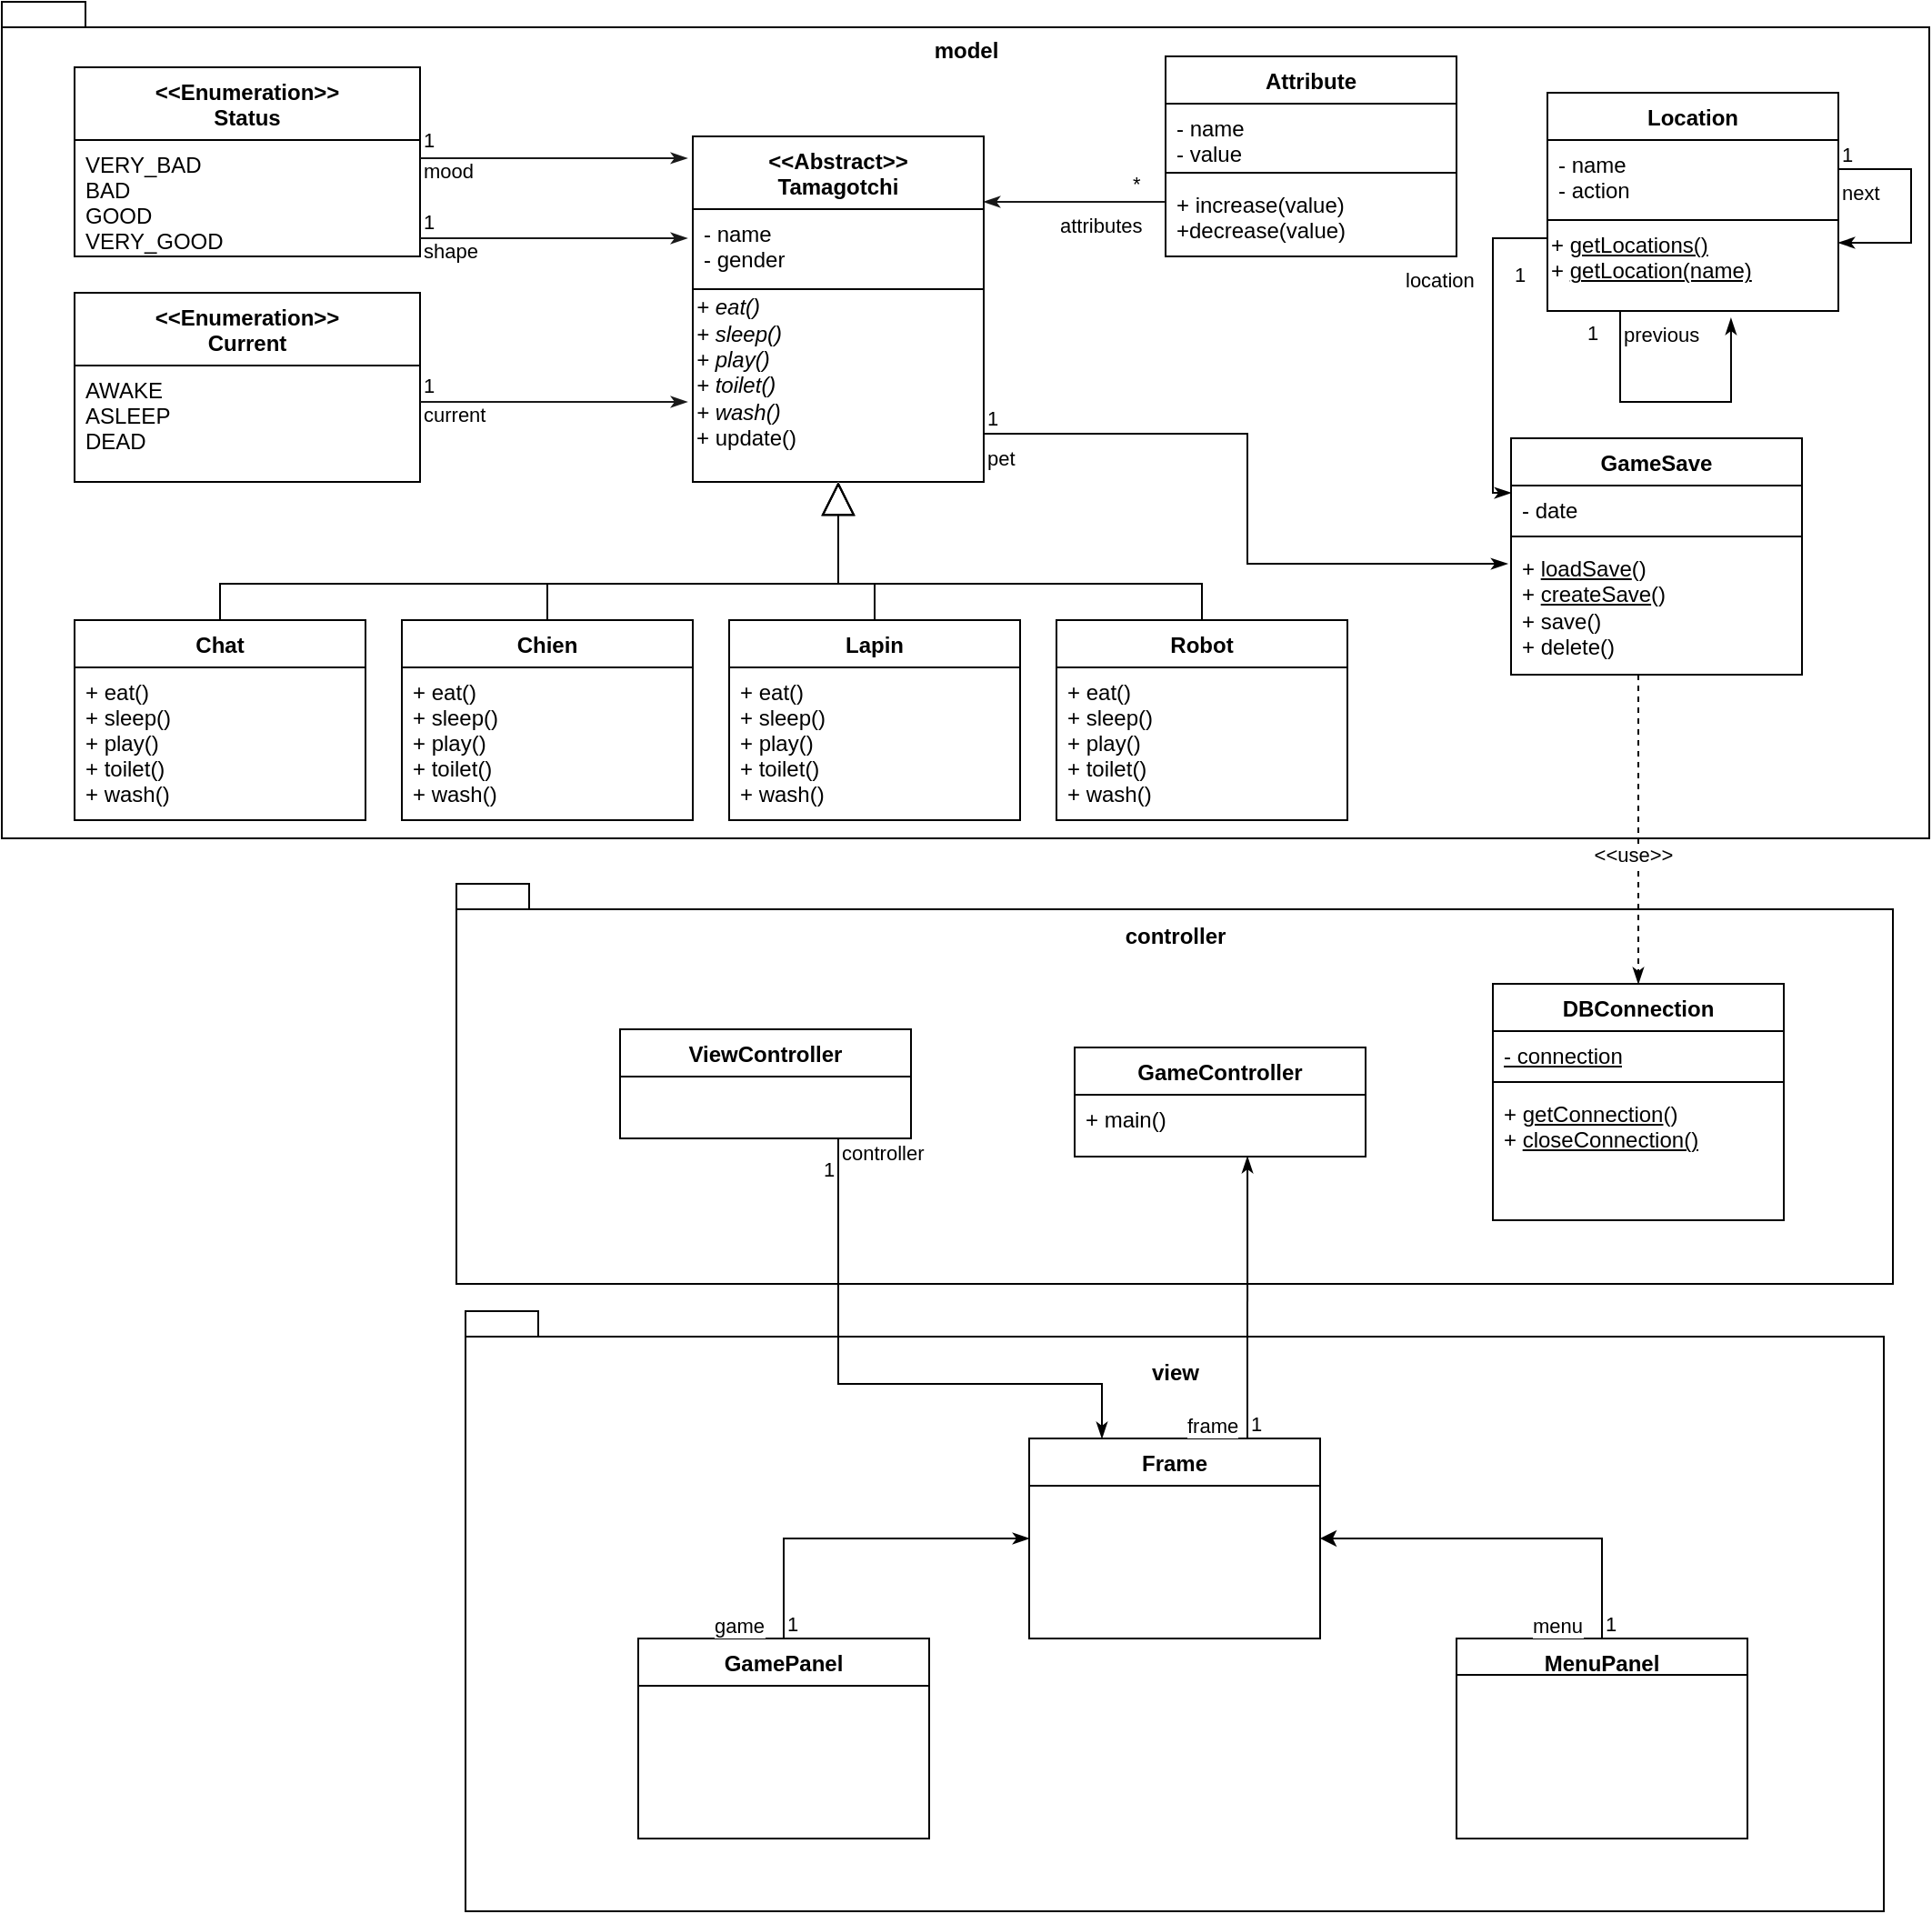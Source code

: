 <mxfile version="15.5.2" type="device"><diagram id="ErOknaJPfYuuFkKNOaPS" name="Page-1"><mxGraphModel dx="1422" dy="776" grid="1" gridSize="10" guides="1" tooltips="1" connect="1" arrows="1" fold="1" page="1" pageScale="1" pageWidth="1100" pageHeight="850" math="0" shadow="0"><root><mxCell id="0"/><mxCell id="1" parent="0"/><mxCell id="SVo6sf9Z92z3XzRukkMA-1" value="&lt;div&gt;view&lt;/div&gt;&lt;div&gt;&lt;br&gt;&lt;/div&gt;&lt;div&gt;&lt;br&gt;&lt;/div&gt;&lt;div&gt;&lt;br&gt;&lt;/div&gt;&lt;div&gt;&lt;br&gt;&lt;/div&gt;&lt;div&gt;&lt;br&gt;&lt;/div&gt;&lt;div&gt;&lt;br&gt;&lt;/div&gt;&lt;div&gt;&lt;br&gt;&lt;/div&gt;&lt;div&gt;&lt;br&gt;&lt;/div&gt;&lt;div&gt;&lt;br&gt;&lt;/div&gt;&lt;div&gt;&lt;br&gt;&lt;/div&gt;&lt;div&gt;&lt;br&gt;&lt;/div&gt;&lt;div&gt;&lt;br&gt;&lt;/div&gt;&lt;div&gt;&lt;br&gt;&lt;/div&gt;&lt;div&gt;&lt;br&gt;&lt;/div&gt;&lt;div&gt;&lt;br&gt;&lt;/div&gt;&lt;div&gt;&lt;br&gt;&lt;/div&gt;&lt;div&gt;&lt;br&gt;&lt;/div&gt;&lt;div&gt;&lt;br&gt;&lt;/div&gt;&lt;div&gt;&lt;br&gt;&lt;/div&gt;" style="shape=folder;fontStyle=1;spacingTop=10;tabWidth=40;tabHeight=14;tabPosition=left;html=1;" parent="1" vertex="1"><mxGeometry x="275" y="740" width="780" height="330" as="geometry"/></mxCell><mxCell id="SVo6sf9Z92z3XzRukkMA-3" value="&lt;div&gt;model&lt;/div&gt;&lt;div&gt;&lt;br&gt;&lt;/div&gt;&lt;div&gt;&lt;br&gt;&lt;/div&gt;&lt;div&gt;&lt;br&gt;&lt;/div&gt;&lt;div&gt;&lt;br&gt;&lt;/div&gt;&lt;div&gt;&lt;br&gt;&lt;/div&gt;&lt;div&gt;&lt;br&gt;&lt;/div&gt;&lt;div&gt;&lt;br&gt;&lt;/div&gt;&lt;div&gt;&lt;br&gt;&lt;/div&gt;&lt;div&gt;&lt;br&gt;&lt;/div&gt;&lt;div&gt;&lt;br&gt;&lt;/div&gt;&lt;div&gt;&lt;br&gt;&lt;/div&gt;&lt;div&gt;&lt;br&gt;&lt;/div&gt;&lt;div&gt;&lt;br&gt;&lt;/div&gt;&lt;div&gt;&lt;br&gt;&lt;/div&gt;&lt;div&gt;&lt;br&gt;&lt;/div&gt;&lt;div&gt;&lt;br&gt;&lt;/div&gt;&lt;div&gt;&lt;br&gt;&lt;/div&gt;&lt;div&gt;&lt;br&gt;&lt;/div&gt;&lt;div&gt;&lt;br&gt;&lt;/div&gt;&lt;div&gt;&lt;br&gt;&lt;/div&gt;&lt;div&gt;&lt;br&gt;&lt;/div&gt;&lt;div&gt;&lt;br&gt;&lt;/div&gt;&lt;div&gt;&lt;br&gt;&lt;/div&gt;&lt;div&gt;&lt;br&gt;&lt;/div&gt;&lt;div&gt;&lt;br&gt;&lt;/div&gt;&lt;div&gt;&lt;br&gt;&lt;/div&gt;&lt;div&gt;&lt;br&gt;&lt;/div&gt;&lt;div&gt;&lt;br&gt;&lt;/div&gt;&lt;div&gt;&lt;br&gt;&lt;/div&gt;" style="shape=folder;fontStyle=1;spacingTop=10;tabWidth=40;tabHeight=14;tabPosition=left;html=1;align=center;" parent="1" vertex="1"><mxGeometry x="20" y="20" width="1060" height="460" as="geometry"/></mxCell><mxCell id="SVo6sf9Z92z3XzRukkMA-4" value="&lt;div&gt;controller&lt;/div&gt;&lt;div&gt;&lt;br&gt;&lt;/div&gt;&lt;div&gt;&lt;br&gt;&lt;/div&gt;&lt;div&gt;&lt;br&gt;&lt;/div&gt;&lt;div&gt;&lt;br&gt;&lt;/div&gt;&lt;div&gt;&lt;br&gt;&lt;/div&gt;&lt;div&gt;&lt;br&gt;&lt;/div&gt;&lt;div&gt;&lt;br&gt;&lt;/div&gt;&lt;div&gt;&lt;br&gt;&lt;/div&gt;&lt;div&gt;&lt;br&gt;&lt;/div&gt;&lt;div&gt;&lt;br&gt;&lt;/div&gt;&lt;div&gt;&lt;br&gt;&lt;/div&gt;&lt;div&gt;&lt;br&gt;&lt;/div&gt;" style="shape=folder;fontStyle=1;spacingTop=10;tabWidth=40;tabHeight=14;tabPosition=left;html=1;" parent="1" vertex="1"><mxGeometry x="270" y="505" width="790" height="220" as="geometry"/></mxCell><mxCell id="SVo6sf9Z92z3XzRukkMA-7" value="&lt;&lt;Abstract&gt;&gt;&#xA;Tamagotchi" style="swimlane;fontStyle=1;align=center;verticalAlign=middle;childLayout=stackLayout;horizontal=1;startSize=40;horizontalStack=0;resizeParent=1;resizeParentMax=0;resizeLast=0;collapsible=1;marginBottom=0;spacingBottom=0;" parent="1" vertex="1"><mxGeometry x="400" y="94" width="160" height="190" as="geometry"><mxRectangle x="170" y="110" width="110" height="30" as="alternateBounds"/></mxGeometry></mxCell><mxCell id="SVo6sf9Z92z3XzRukkMA-8" value="- name&#xA;- gender&#xA;" style="text;strokeColor=none;fillColor=none;align=left;verticalAlign=top;spacingLeft=4;spacingRight=4;overflow=hidden;rotatable=0;points=[[0,0.5],[1,0.5]];portConstraint=eastwest;" parent="SVo6sf9Z92z3XzRukkMA-7" vertex="1"><mxGeometry y="40" width="160" height="44" as="geometry"/></mxCell><mxCell id="QFJlSi6w5P_7Qsy6Q0du-41" value="&lt;i&gt;+ eat()&lt;br&gt;+ sleep()&lt;br&gt;+ play()&lt;br&gt;+ toilet()&lt;br&gt;+ wash()&lt;/i&gt;&lt;br&gt;+ update()&lt;div&gt;&lt;br&gt;&lt;/div&gt;" style="rounded=0;whiteSpace=wrap;html=1;verticalAlign=middle;align=left;" parent="SVo6sf9Z92z3XzRukkMA-7" vertex="1"><mxGeometry y="84" width="160" height="106" as="geometry"/></mxCell><mxCell id="SVo6sf9Z92z3XzRukkMA-15" value="Attribute" style="swimlane;fontStyle=1;align=center;verticalAlign=top;childLayout=stackLayout;horizontal=1;startSize=26;horizontalStack=0;resizeParent=1;resizeParentMax=0;resizeLast=0;collapsible=1;marginBottom=0;" parent="1" vertex="1"><mxGeometry x="660" y="50" width="160" height="110" as="geometry"/></mxCell><mxCell id="SVo6sf9Z92z3XzRukkMA-16" value="- name&#xA;- value&#xA;" style="text;strokeColor=none;fillColor=none;align=left;verticalAlign=top;spacingLeft=4;spacingRight=4;overflow=hidden;rotatable=0;points=[[0,0.5],[1,0.5]];portConstraint=eastwest;" parent="SVo6sf9Z92z3XzRukkMA-15" vertex="1"><mxGeometry y="26" width="160" height="34" as="geometry"/></mxCell><mxCell id="SVo6sf9Z92z3XzRukkMA-17" value="" style="line;strokeWidth=1;fillColor=none;align=left;verticalAlign=middle;spacingTop=-1;spacingLeft=3;spacingRight=3;rotatable=0;labelPosition=right;points=[];portConstraint=eastwest;" parent="SVo6sf9Z92z3XzRukkMA-15" vertex="1"><mxGeometry y="60" width="160" height="8" as="geometry"/></mxCell><mxCell id="SVo6sf9Z92z3XzRukkMA-18" value="+ increase(value)&#xA;+decrease(value)&#xA; " style="text;strokeColor=none;fillColor=none;align=left;verticalAlign=top;spacingLeft=4;spacingRight=4;overflow=hidden;rotatable=0;points=[[0,0.5],[1,0.5]];portConstraint=eastwest;" parent="SVo6sf9Z92z3XzRukkMA-15" vertex="1"><mxGeometry y="68" width="160" height="42" as="geometry"/></mxCell><mxCell id="SVo6sf9Z92z3XzRukkMA-27" value="&lt;&lt;Enumeration&gt;&gt;&#xA;Status" style="swimlane;fontStyle=1;align=center;verticalAlign=middle;childLayout=stackLayout;horizontal=1;startSize=40;horizontalStack=0;resizeParent=1;resizeParentMax=0;resizeLast=0;collapsible=1;marginBottom=0;" parent="1" vertex="1"><mxGeometry x="60" y="56" width="190" height="104" as="geometry"/></mxCell><mxCell id="SVo6sf9Z92z3XzRukkMA-28" value="VERY_BAD&#xA;BAD&#xA;GOOD&#xA;VERY_GOOD&#xA;&#xA;&#xA;" style="text;strokeColor=none;fillColor=none;align=left;verticalAlign=top;spacingLeft=4;spacingRight=4;overflow=hidden;rotatable=0;points=[[0,0.5],[1,0.5]];portConstraint=eastwest;" parent="SVo6sf9Z92z3XzRukkMA-27" vertex="1"><mxGeometry y="40" width="190" height="64" as="geometry"/></mxCell><mxCell id="SVo6sf9Z92z3XzRukkMA-31" value="&lt;&lt;Enumeration&gt;&gt;&#xA;Current" style="swimlane;fontStyle=1;align=center;verticalAlign=middle;childLayout=stackLayout;horizontal=1;startSize=40;horizontalStack=0;resizeParent=1;resizeParentMax=0;resizeLast=0;collapsible=1;marginBottom=0;" parent="1" vertex="1"><mxGeometry x="60" y="180" width="190" height="104" as="geometry"/></mxCell><mxCell id="SVo6sf9Z92z3XzRukkMA-32" value="AWAKE&#xA;ASLEEP&#xA;DEAD&#xA;" style="text;strokeColor=none;fillColor=none;align=left;verticalAlign=top;spacingLeft=4;spacingRight=4;overflow=hidden;rotatable=0;points=[[0,0.5],[1,0.5]];portConstraint=eastwest;" parent="SVo6sf9Z92z3XzRukkMA-31" vertex="1"><mxGeometry y="40" width="190" height="64" as="geometry"/></mxCell><mxCell id="SVo6sf9Z92z3XzRukkMA-33" value="Location" style="swimlane;fontStyle=1;align=center;verticalAlign=top;childLayout=stackLayout;horizontal=1;startSize=26;horizontalStack=0;resizeParent=1;resizeParentMax=0;resizeLast=0;collapsible=1;marginBottom=0;" parent="1" vertex="1"><mxGeometry x="870" y="70" width="160" height="120" as="geometry"/></mxCell><mxCell id="SVo6sf9Z92z3XzRukkMA-34" value="- name&#xA;- action" style="text;strokeColor=none;fillColor=none;align=left;verticalAlign=top;spacingLeft=4;spacingRight=4;overflow=hidden;rotatable=0;points=[[0,0.5],[1,0.5]];portConstraint=eastwest;" parent="SVo6sf9Z92z3XzRukkMA-33" vertex="1"><mxGeometry y="26" width="160" height="44" as="geometry"/></mxCell><mxCell id="vk65jor7dt0gFKF-Dskq-12" value="&lt;div&gt;+ &lt;u&gt;getLocations()&lt;/u&gt;&lt;/div&gt;&lt;div&gt;+ &lt;u&gt;getLocation(name)&lt;/u&gt;&lt;br&gt;&lt;/div&gt;" style="rounded=0;whiteSpace=wrap;html=1;verticalAlign=top;align=left;" parent="SVo6sf9Z92z3XzRukkMA-33" vertex="1"><mxGeometry y="70" width="160" height="50" as="geometry"/></mxCell><mxCell id="vk65jor7dt0gFKF-Dskq-14" value="previous" style="endArrow=classicThin;endFill=1;html=1;edgeStyle=orthogonalEdgeStyle;align=left;verticalAlign=top;exitX=0.25;exitY=1;exitDx=0;exitDy=0;entryX=0.631;entryY=1.08;entryDx=0;entryDy=0;entryPerimeter=0;rounded=0;" parent="SVo6sf9Z92z3XzRukkMA-33" source="vk65jor7dt0gFKF-Dskq-12" target="vk65jor7dt0gFKF-Dskq-12" edge="1"><mxGeometry x="-1" relative="1" as="geometry"><mxPoint x="-160" y="170" as="sourcePoint"/><mxPoint y="170" as="targetPoint"/><Array as="points"><mxPoint x="40" y="170"/><mxPoint x="101" y="170"/></Array></mxGeometry></mxCell><mxCell id="vk65jor7dt0gFKF-Dskq-15" value="1" style="edgeLabel;resizable=0;html=1;align=left;verticalAlign=bottom;" parent="vk65jor7dt0gFKF-Dskq-14" connectable="0" vertex="1"><mxGeometry x="-1" relative="1" as="geometry"><mxPoint x="-20" y="20" as="offset"/></mxGeometry></mxCell><mxCell id="vk65jor7dt0gFKF-Dskq-16" value="next" style="endArrow=classicThin;endFill=1;html=1;edgeStyle=orthogonalEdgeStyle;align=left;verticalAlign=top;exitX=1;exitY=0.364;exitDx=0;exitDy=0;exitPerimeter=0;entryX=1;entryY=0.25;entryDx=0;entryDy=0;rounded=0;" parent="SVo6sf9Z92z3XzRukkMA-33" source="SVo6sf9Z92z3XzRukkMA-34" target="vk65jor7dt0gFKF-Dskq-12" edge="1"><mxGeometry x="-1" relative="1" as="geometry"><mxPoint x="-250" y="130" as="sourcePoint"/><mxPoint x="-90" y="130" as="targetPoint"/><Array as="points"><mxPoint x="200" y="42"/><mxPoint x="200" y="83"/></Array></mxGeometry></mxCell><mxCell id="vk65jor7dt0gFKF-Dskq-17" value="1" style="edgeLabel;resizable=0;html=1;align=left;verticalAlign=bottom;" parent="vk65jor7dt0gFKF-Dskq-16" connectable="0" vertex="1"><mxGeometry x="-1" relative="1" as="geometry"/></mxCell><mxCell id="QFJlSi6w5P_7Qsy6Q0du-31" value="Chat" style="swimlane;fontStyle=1;align=center;verticalAlign=top;childLayout=stackLayout;horizontal=1;startSize=26;horizontalStack=0;resizeParent=1;resizeParentMax=0;resizeLast=0;collapsible=1;marginBottom=0;" parent="1" vertex="1"><mxGeometry x="60" y="360" width="160" height="110" as="geometry"/></mxCell><mxCell id="QFJlSi6w5P_7Qsy6Q0du-32" value="+ eat()&#xA;+ sleep()&#xA;+ play()&#xA;+ toilet()&#xA;+ wash()&#xA;" style="text;strokeColor=none;fillColor=none;align=left;verticalAlign=top;spacingLeft=4;spacingRight=4;overflow=hidden;rotatable=0;points=[[0,0.5],[1,0.5]];portConstraint=eastwest;" parent="QFJlSi6w5P_7Qsy6Q0du-31" vertex="1"><mxGeometry y="26" width="160" height="84" as="geometry"/></mxCell><mxCell id="QFJlSi6w5P_7Qsy6Q0du-37" value="Lapin" style="swimlane;fontStyle=1;align=center;verticalAlign=top;childLayout=stackLayout;horizontal=1;startSize=26;horizontalStack=0;resizeParent=1;resizeParentMax=0;resizeLast=0;collapsible=1;marginBottom=0;" parent="1" vertex="1"><mxGeometry x="420" y="360" width="160" height="110" as="geometry"/></mxCell><mxCell id="QFJlSi6w5P_7Qsy6Q0du-38" value="+ eat()&#xA;+ sleep()&#xA;+ play()&#xA;+ toilet()&#xA;+ wash()&#xA;" style="text;strokeColor=none;fillColor=none;align=left;verticalAlign=top;spacingLeft=4;spacingRight=4;overflow=hidden;rotatable=0;points=[[0,0.5],[1,0.5]];portConstraint=eastwest;" parent="QFJlSi6w5P_7Qsy6Q0du-37" vertex="1"><mxGeometry y="26" width="160" height="84" as="geometry"/></mxCell><mxCell id="QFJlSi6w5P_7Qsy6Q0du-39" value="Robot" style="swimlane;fontStyle=1;align=center;verticalAlign=top;childLayout=stackLayout;horizontal=1;startSize=26;horizontalStack=0;resizeParent=1;resizeParentMax=0;resizeLast=0;collapsible=1;marginBottom=0;" parent="1" vertex="1"><mxGeometry x="600" y="360" width="160" height="110" as="geometry"/></mxCell><mxCell id="QFJlSi6w5P_7Qsy6Q0du-40" value="+ eat()&#xA;+ sleep()&#xA;+ play()&#xA;+ toilet()&#xA;+ wash()&#xA;" style="text;strokeColor=none;fillColor=none;align=left;verticalAlign=top;spacingLeft=4;spacingRight=4;overflow=hidden;rotatable=0;points=[[0,0.5],[1,0.5]];portConstraint=eastwest;" parent="QFJlSi6w5P_7Qsy6Q0du-39" vertex="1"><mxGeometry y="26" width="160" height="84" as="geometry"/></mxCell><mxCell id="QFJlSi6w5P_7Qsy6Q0du-47" value="" style="edgeStyle=orthogonalEdgeStyle;rounded=0;orthogonalLoop=1;jettySize=auto;html=1;labelBackgroundColor=none;fontColor=none;endArrow=none;endFill=0;strokeColor=#FFFFFF;" parent="1" source="QFJlSi6w5P_7Qsy6Q0du-35" target="QFJlSi6w5P_7Qsy6Q0du-41" edge="1"><mxGeometry relative="1" as="geometry"/></mxCell><mxCell id="QFJlSi6w5P_7Qsy6Q0du-35" value="Chien" style="swimlane;fontStyle=1;align=center;verticalAlign=top;childLayout=stackLayout;horizontal=1;startSize=26;horizontalStack=0;resizeParent=1;resizeParentMax=0;resizeLast=0;collapsible=1;marginBottom=0;" parent="1" vertex="1"><mxGeometry x="240" y="360" width="160" height="110" as="geometry"/></mxCell><mxCell id="QFJlSi6w5P_7Qsy6Q0du-36" value="+ eat()&#xA;+ sleep()&#xA;+ play()&#xA;+ toilet()&#xA;+ wash()&#xA;" style="text;strokeColor=none;fillColor=none;align=left;verticalAlign=top;spacingLeft=4;spacingRight=4;overflow=hidden;rotatable=0;points=[[0,0.5],[1,0.5]];portConstraint=eastwest;" parent="QFJlSi6w5P_7Qsy6Q0du-35" vertex="1"><mxGeometry y="26" width="160" height="84" as="geometry"/></mxCell><mxCell id="QFJlSi6w5P_7Qsy6Q0du-42" value="Extends" style="endArrow=block;endSize=16;endFill=0;html=1;entryX=0.5;entryY=1;entryDx=0;entryDy=0;fontColor=none;noLabel=1;rounded=0;" parent="1" target="QFJlSi6w5P_7Qsy6Q0du-41" edge="1"><mxGeometry x="0.355" y="10" width="160" relative="1" as="geometry"><mxPoint x="140" y="360" as="sourcePoint"/><mxPoint x="550" y="330" as="targetPoint"/><Array as="points"><mxPoint x="140" y="340"/><mxPoint x="480" y="340"/></Array><mxPoint as="offset"/></mxGeometry></mxCell><mxCell id="QFJlSi6w5P_7Qsy6Q0du-43" value="Extends" style="endArrow=block;endSize=16;endFill=0;entryX=0.5;entryY=1;entryDx=0;entryDy=0;html=1;labelBackgroundColor=none;fontColor=none;noLabel=1;rounded=0;" parent="1" target="QFJlSi6w5P_7Qsy6Q0du-41" edge="1"><mxGeometry x="-0.538" y="22" width="160" relative="1" as="geometry"><mxPoint x="320" y="360" as="sourcePoint"/><mxPoint x="650" y="290" as="targetPoint"/><Array as="points"><mxPoint x="320" y="340"/><mxPoint x="480" y="340"/></Array><mxPoint x="-10" y="2" as="offset"/></mxGeometry></mxCell><mxCell id="QFJlSi6w5P_7Qsy6Q0du-44" value="Extends" style="endArrow=block;endSize=16;endFill=0;html=1;fontColor=none;noLabel=1;rounded=0;entryX=0.5;entryY=1;entryDx=0;entryDy=0;" parent="1" target="QFJlSi6w5P_7Qsy6Q0du-41" edge="1"><mxGeometry width="160" relative="1" as="geometry"><mxPoint x="500" y="360" as="sourcePoint"/><mxPoint x="480" y="280" as="targetPoint"/><Array as="points"><mxPoint x="500" y="340"/><mxPoint x="480" y="340"/></Array></mxGeometry></mxCell><mxCell id="QFJlSi6w5P_7Qsy6Q0du-48" value="GameSave" style="swimlane;fontStyle=1;align=center;verticalAlign=top;childLayout=stackLayout;horizontal=1;startSize=26;horizontalStack=0;resizeParent=1;resizeParentMax=0;resizeLast=0;collapsible=1;marginBottom=0;" parent="1" vertex="1"><mxGeometry x="850" y="260" width="160" height="130" as="geometry"/></mxCell><mxCell id="QFJlSi6w5P_7Qsy6Q0du-49" value="- date" style="text;strokeColor=none;fillColor=none;align=left;verticalAlign=top;spacingLeft=4;spacingRight=4;overflow=hidden;rotatable=0;points=[[0,0.5],[1,0.5]];portConstraint=eastwest;" parent="QFJlSi6w5P_7Qsy6Q0du-48" vertex="1"><mxGeometry y="26" width="160" height="24" as="geometry"/></mxCell><mxCell id="QFJlSi6w5P_7Qsy6Q0du-50" value="" style="line;strokeWidth=1;fillColor=none;align=left;verticalAlign=middle;spacingTop=-1;spacingLeft=3;spacingRight=3;rotatable=0;labelPosition=right;points=[];portConstraint=eastwest;" parent="QFJlSi6w5P_7Qsy6Q0du-48" vertex="1"><mxGeometry y="50" width="160" height="8" as="geometry"/></mxCell><mxCell id="QFJlSi6w5P_7Qsy6Q0du-51" value="+ &lt;u&gt;loadSave&lt;/u&gt;()&lt;br&gt;+ &lt;u&gt;createSave&lt;/u&gt;()&lt;br&gt;&lt;div&gt;+ save()&lt;/div&gt;&lt;div&gt;+ delete()&lt;/div&gt;" style="text;strokeColor=none;fillColor=none;align=left;verticalAlign=top;spacingLeft=4;spacingRight=4;overflow=hidden;rotatable=0;points=[[0,0.5],[1,0.5]];portConstraint=eastwest;fontStyle=0;labelBackgroundColor=none;html=1;" parent="QFJlSi6w5P_7Qsy6Q0du-48" vertex="1"><mxGeometry y="58" width="160" height="72" as="geometry"/></mxCell><mxCell id="QFJlSi6w5P_7Qsy6Q0du-52" value="GameController" style="swimlane;fontStyle=1;align=center;verticalAlign=top;childLayout=stackLayout;horizontal=1;startSize=26;horizontalStack=0;resizeParent=1;resizeParentMax=0;resizeLast=0;collapsible=1;marginBottom=0;" parent="1" vertex="1"><mxGeometry x="610" y="595" width="160" height="60" as="geometry"/></mxCell><mxCell id="QFJlSi6w5P_7Qsy6Q0du-53" value="+ main()" style="text;strokeColor=none;fillColor=none;align=left;verticalAlign=top;spacingLeft=4;spacingRight=4;overflow=hidden;rotatable=0;points=[[0,0.5],[1,0.5]];portConstraint=eastwest;" parent="QFJlSi6w5P_7Qsy6Q0du-52" vertex="1"><mxGeometry y="26" width="160" height="34" as="geometry"/></mxCell><mxCell id="QFJlSi6w5P_7Qsy6Q0du-55" value="Frame" style="swimlane;fontStyle=1;align=center;verticalAlign=top;childLayout=stackLayout;horizontal=1;startSize=26;horizontalStack=0;resizeParent=1;resizeParentMax=0;resizeLast=0;collapsible=1;marginBottom=0;" parent="1" vertex="1"><mxGeometry x="585" y="810" width="160" height="110" as="geometry"/></mxCell><mxCell id="QFJlSi6w5P_7Qsy6Q0du-57" value="MenuPanel" style="swimlane;fontStyle=1;align=center;verticalAlign=top;childLayout=stackLayout;horizontal=1;startSize=20;horizontalStack=0;resizeParent=1;resizeParentMax=0;resizeLast=0;collapsible=1;marginBottom=0;" parent="1" vertex="1"><mxGeometry x="820" y="920" width="160" height="110" as="geometry"/></mxCell><mxCell id="QFJlSi6w5P_7Qsy6Q0du-58" value="GamePanel" style="swimlane;fontStyle=1;align=center;verticalAlign=top;childLayout=stackLayout;horizontal=1;startSize=26;horizontalStack=0;resizeParent=1;resizeParentMax=0;resizeLast=0;collapsible=1;marginBottom=0;" parent="1" vertex="1"><mxGeometry x="370" y="920" width="160" height="110" as="geometry"/></mxCell><mxCell id="QFJlSi6w5P_7Qsy6Q0du-59" value="DBConnection" style="swimlane;fontStyle=1;align=center;verticalAlign=top;childLayout=stackLayout;horizontal=1;startSize=26;horizontalStack=0;resizeParent=1;resizeParentMax=0;resizeLast=0;collapsible=1;marginBottom=0;" parent="1" vertex="1"><mxGeometry x="840" y="560" width="160" height="130" as="geometry"/></mxCell><mxCell id="QFJlSi6w5P_7Qsy6Q0du-60" value="- connection" style="text;strokeColor=none;fillColor=none;align=left;verticalAlign=top;spacingLeft=4;spacingRight=4;overflow=hidden;rotatable=0;points=[[0,0.5],[1,0.5]];portConstraint=eastwest;html=1;fontStyle=4" parent="QFJlSi6w5P_7Qsy6Q0du-59" vertex="1"><mxGeometry y="26" width="160" height="24" as="geometry"/></mxCell><mxCell id="QFJlSi6w5P_7Qsy6Q0du-61" value="" style="line;strokeWidth=1;fillColor=none;align=left;verticalAlign=middle;spacingTop=-1;spacingLeft=3;spacingRight=3;rotatable=0;labelPosition=right;points=[];portConstraint=eastwest;" parent="QFJlSi6w5P_7Qsy6Q0du-59" vertex="1"><mxGeometry y="50" width="160" height="8" as="geometry"/></mxCell><mxCell id="QFJlSi6w5P_7Qsy6Q0du-62" value="&lt;div&gt;+ &lt;u&gt;getConnection&lt;/u&gt;()&lt;/div&gt;&lt;div&gt;+ &lt;u&gt;closeConnection()&lt;/u&gt;&lt;/div&gt;" style="text;strokeColor=none;fillColor=none;align=left;verticalAlign=top;spacingLeft=4;spacingRight=4;overflow=hidden;rotatable=0;points=[[0,0.5],[1,0.5]];portConstraint=eastwest;fontStyle=0;labelBackgroundColor=none;html=1;" parent="QFJlSi6w5P_7Qsy6Q0du-59" vertex="1"><mxGeometry y="58" width="160" height="72" as="geometry"/></mxCell><mxCell id="QFJlSi6w5P_7Qsy6Q0du-67" value="mood" style="endArrow=none;endFill=0;html=1;edgeStyle=orthogonalEdgeStyle;align=left;verticalAlign=top;labelBackgroundColor=none;fontColor=none;strokeColor=#191919;entryX=1;entryY=0.156;entryDx=0;entryDy=0;entryPerimeter=0;exitX=-0.019;exitY=0.063;exitDx=0;exitDy=0;exitPerimeter=0;startArrow=classicThin;startFill=1;" parent="1" source="SVo6sf9Z92z3XzRukkMA-7" target="SVo6sf9Z92z3XzRukkMA-28" edge="1"><mxGeometry x="1" y="-6" relative="1" as="geometry"><mxPoint x="300" y="70" as="sourcePoint"/><mxPoint x="480" y="70" as="targetPoint"/><Array as="points"><mxPoint x="397" y="106"/></Array><mxPoint as="offset"/></mxGeometry></mxCell><mxCell id="QFJlSi6w5P_7Qsy6Q0du-68" value="1" style="edgeLabel;resizable=0;html=1;align=left;verticalAlign=bottom;" parent="QFJlSi6w5P_7Qsy6Q0du-67" connectable="0" vertex="1"><mxGeometry x="-1" relative="1" as="geometry"><mxPoint x="-147" y="-1" as="offset"/></mxGeometry></mxCell><mxCell id="QFJlSi6w5P_7Qsy6Q0du-73" value="shape" style="endArrow=none;endFill=0;html=1;edgeStyle=orthogonalEdgeStyle;align=left;verticalAlign=top;labelBackgroundColor=none;fontColor=none;strokeColor=#191919;entryX=1;entryY=0.156;entryDx=0;entryDy=0;entryPerimeter=0;exitX=-0.019;exitY=0.063;exitDx=0;exitDy=0;exitPerimeter=0;startArrow=classicThin;startFill=1;" parent="1" edge="1"><mxGeometry x="1" y="-6" relative="1" as="geometry"><mxPoint x="396.96" y="150.0" as="sourcePoint"/><mxPoint x="250" y="150.014" as="targetPoint"/><mxPoint as="offset"/></mxGeometry></mxCell><mxCell id="QFJlSi6w5P_7Qsy6Q0du-74" value="1" style="edgeLabel;resizable=0;html=1;align=left;verticalAlign=bottom;" parent="QFJlSi6w5P_7Qsy6Q0du-73" connectable="0" vertex="1"><mxGeometry x="-1" relative="1" as="geometry"><mxPoint x="-147" y="-1" as="offset"/></mxGeometry></mxCell><mxCell id="QFJlSi6w5P_7Qsy6Q0du-75" value="current" style="endArrow=none;endFill=0;html=1;edgeStyle=orthogonalEdgeStyle;align=left;verticalAlign=top;labelBackgroundColor=none;fontColor=none;strokeColor=#191919;entryX=1;entryY=0.156;entryDx=0;entryDy=0;entryPerimeter=0;exitX=-0.019;exitY=0.063;exitDx=0;exitDy=0;exitPerimeter=0;startArrow=classicThin;startFill=1;" parent="1" edge="1"><mxGeometry x="1" y="-6" relative="1" as="geometry"><mxPoint x="396.96" y="240.0" as="sourcePoint"/><mxPoint x="250" y="240.014" as="targetPoint"/><mxPoint as="offset"/></mxGeometry></mxCell><mxCell id="QFJlSi6w5P_7Qsy6Q0du-76" value="1" style="edgeLabel;resizable=0;html=1;align=left;verticalAlign=bottom;" parent="QFJlSi6w5P_7Qsy6Q0du-75" connectable="0" vertex="1"><mxGeometry x="-1" relative="1" as="geometry"><mxPoint x="-147" y="-1" as="offset"/></mxGeometry></mxCell><mxCell id="QFJlSi6w5P_7Qsy6Q0du-77" value="attributes" style="endArrow=none;endFill=0;html=1;edgeStyle=orthogonalEdgeStyle;align=left;verticalAlign=top;labelBackgroundColor=none;fontColor=none;strokeColor=#191919;startArrow=classicThin;startFill=1;" parent="1" edge="1"><mxGeometry x="-0.2" relative="1" as="geometry"><mxPoint x="560" y="130" as="sourcePoint"/><mxPoint x="660" y="130" as="targetPoint"/><mxPoint as="offset"/></mxGeometry></mxCell><mxCell id="QFJlSi6w5P_7Qsy6Q0du-78" value="*" style="edgeLabel;resizable=0;html=1;align=left;verticalAlign=bottom;" parent="QFJlSi6w5P_7Qsy6Q0du-77" connectable="0" vertex="1"><mxGeometry x="-1" relative="1" as="geometry"><mxPoint x="80" y="-2" as="offset"/></mxGeometry></mxCell><mxCell id="vk65jor7dt0gFKF-Dskq-2" value="" style="endArrow=none;html=1;entryX=0.5;entryY=0;entryDx=0;entryDy=0;rounded=0;" parent="1" target="QFJlSi6w5P_7Qsy6Q0du-39" edge="1"><mxGeometry width="50" height="50" relative="1" as="geometry"><mxPoint x="500" y="340" as="sourcePoint"/><mxPoint x="580" y="330" as="targetPoint"/><Array as="points"><mxPoint x="680" y="340"/></Array></mxGeometry></mxCell><mxCell id="vk65jor7dt0gFKF-Dskq-8" value="pet" style="endArrow=classicThin;endFill=1;html=1;edgeStyle=orthogonalEdgeStyle;align=left;verticalAlign=top;exitX=1;exitY=0.75;exitDx=0;exitDy=0;entryX=-0.012;entryY=0.153;entryDx=0;entryDy=0;entryPerimeter=0;rounded=0;" parent="1" source="QFJlSi6w5P_7Qsy6Q0du-41" target="QFJlSi6w5P_7Qsy6Q0du-51" edge="1"><mxGeometry x="-1" relative="1" as="geometry"><mxPoint x="630" y="250" as="sourcePoint"/><mxPoint x="790" y="250" as="targetPoint"/></mxGeometry></mxCell><mxCell id="vk65jor7dt0gFKF-Dskq-9" value="1" style="edgeLabel;resizable=0;html=1;align=left;verticalAlign=bottom;" parent="vk65jor7dt0gFKF-Dskq-8" connectable="0" vertex="1"><mxGeometry x="-1" relative="1" as="geometry"/></mxCell><mxCell id="vk65jor7dt0gFKF-Dskq-10" value="location" style="endArrow=classicThin;endFill=1;html=1;edgeStyle=orthogonalEdgeStyle;align=left;verticalAlign=top;entryX=0;entryY=0.167;entryDx=0;entryDy=0;entryPerimeter=0;rounded=0;" parent="1" source="SVo6sf9Z92z3XzRukkMA-34" target="QFJlSi6w5P_7Qsy6Q0du-49" edge="1"><mxGeometry x="-0.474" y="-50" relative="1" as="geometry"><mxPoint x="780" y="220" as="sourcePoint"/><mxPoint x="940" y="220" as="targetPoint"/><Array as="points"><mxPoint x="870" y="150"/><mxPoint x="840" y="150"/><mxPoint x="840" y="290"/></Array><mxPoint as="offset"/></mxGeometry></mxCell><mxCell id="vk65jor7dt0gFKF-Dskq-11" value="1" style="edgeLabel;resizable=0;html=1;align=left;verticalAlign=bottom;" parent="vk65jor7dt0gFKF-Dskq-10" connectable="0" vertex="1"><mxGeometry x="-1" relative="1" as="geometry"><mxPoint x="-20" y="38" as="offset"/></mxGeometry></mxCell><mxCell id="vk65jor7dt0gFKF-Dskq-18" value="ViewController" style="swimlane;fontStyle=1;align=center;verticalAlign=top;childLayout=stackLayout;horizontal=1;startSize=26;horizontalStack=0;resizeParent=1;resizeParentMax=0;resizeLast=0;collapsible=1;marginBottom=0;" parent="1" vertex="1"><mxGeometry x="360" y="585" width="160" height="60" as="geometry"/></mxCell><mxCell id="vk65jor7dt0gFKF-Dskq-20" value="game" style="endArrow=classicThin;endFill=1;html=1;edgeStyle=orthogonalEdgeStyle;align=left;verticalAlign=top;exitX=0.5;exitY=0;exitDx=0;exitDy=0;entryX=0;entryY=0.5;entryDx=0;entryDy=0;rounded=0;" parent="1" source="QFJlSi6w5P_7Qsy6Q0du-58" target="QFJlSi6w5P_7Qsy6Q0du-55" edge="1"><mxGeometry x="-0.789" y="40" relative="1" as="geometry"><mxPoint x="390" y="850" as="sourcePoint"/><mxPoint x="550" y="850" as="targetPoint"/><mxPoint as="offset"/></mxGeometry></mxCell><mxCell id="vk65jor7dt0gFKF-Dskq-21" value="1" style="edgeLabel;resizable=0;html=1;align=left;verticalAlign=bottom;" parent="vk65jor7dt0gFKF-Dskq-20" connectable="0" vertex="1"><mxGeometry x="-1" relative="1" as="geometry"/></mxCell><mxCell id="vk65jor7dt0gFKF-Dskq-22" value="menu" style="endArrow=classic;endFill=1;html=1;edgeStyle=orthogonalEdgeStyle;align=left;verticalAlign=top;exitX=0.5;exitY=0;exitDx=0;exitDy=0;entryX=1;entryY=0.5;entryDx=0;entryDy=0;rounded=0;" parent="1" source="QFJlSi6w5P_7Qsy6Q0du-57" target="QFJlSi6w5P_7Qsy6Q0du-55" edge="1"><mxGeometry x="-0.095" y="35" relative="1" as="geometry"><mxPoint x="840" y="840" as="sourcePoint"/><mxPoint x="1000" y="840" as="targetPoint"/><mxPoint as="offset"/></mxGeometry></mxCell><mxCell id="vk65jor7dt0gFKF-Dskq-23" value="1" style="edgeLabel;resizable=0;html=1;align=left;verticalAlign=bottom;" parent="vk65jor7dt0gFKF-Dskq-22" connectable="0" vertex="1"><mxGeometry x="-1" relative="1" as="geometry"/></mxCell><mxCell id="vk65jor7dt0gFKF-Dskq-24" value="frame" style="endArrow=classicThin;endFill=1;html=1;edgeStyle=orthogonalEdgeStyle;align=left;verticalAlign=top;exitX=0.75;exitY=0;exitDx=0;exitDy=0;entryX=0.594;entryY=1;entryDx=0;entryDy=0;entryPerimeter=0;" parent="1" source="QFJlSi6w5P_7Qsy6Q0du-55" target="QFJlSi6w5P_7Qsy6Q0du-53" edge="1"><mxGeometry x="-0.742" y="35" relative="1" as="geometry"><mxPoint x="240" y="810" as="sourcePoint"/><mxPoint x="400" y="810" as="targetPoint"/><mxPoint as="offset"/></mxGeometry></mxCell><mxCell id="vk65jor7dt0gFKF-Dskq-25" value="1" style="edgeLabel;resizable=0;html=1;align=left;verticalAlign=bottom;" parent="vk65jor7dt0gFKF-Dskq-24" connectable="0" vertex="1"><mxGeometry x="-1" relative="1" as="geometry"/></mxCell><mxCell id="vk65jor7dt0gFKF-Dskq-26" value="controller" style="endArrow=classicThin;endFill=1;html=1;edgeStyle=orthogonalEdgeStyle;align=left;verticalAlign=top;exitX=0.75;exitY=1;exitDx=0;exitDy=0;entryX=0.25;entryY=0;entryDx=0;entryDy=0;rounded=0;" parent="1" source="vk65jor7dt0gFKF-Dskq-18" target="QFJlSi6w5P_7Qsy6Q0du-55" edge="1"><mxGeometry x="-1" y="-5" relative="1" as="geometry"><mxPoint x="490" y="650" as="sourcePoint"/><mxPoint x="40" y="820" as="targetPoint"/><Array as="points"><mxPoint x="480" y="780"/><mxPoint x="625" y="780"/></Array><mxPoint x="5" y="-5" as="offset"/></mxGeometry></mxCell><mxCell id="vk65jor7dt0gFKF-Dskq-27" value="1" style="edgeLabel;resizable=0;html=1;align=left;verticalAlign=bottom;" parent="vk65jor7dt0gFKF-Dskq-26" connectable="0" vertex="1"><mxGeometry x="-1" relative="1" as="geometry"><mxPoint x="-10" y="25" as="offset"/></mxGeometry></mxCell><mxCell id="5eYtrNA5qDVWazGwRbPn-2" style="edgeStyle=orthogonalEdgeStyle;rounded=0;orthogonalLoop=1;jettySize=auto;html=1;startArrow=none;startFill=0;endArrow=classicThin;endFill=1;dashed=1;" edge="1" parent="1" source="QFJlSi6w5P_7Qsy6Q0du-51" target="QFJlSi6w5P_7Qsy6Q0du-59"><mxGeometry relative="1" as="geometry"><Array as="points"><mxPoint x="920" y="420"/><mxPoint x="920" y="420"/></Array></mxGeometry></mxCell><mxCell id="5eYtrNA5qDVWazGwRbPn-5" value="&amp;lt;&amp;lt;use&amp;gt;&amp;gt;" style="edgeLabel;html=1;align=center;verticalAlign=middle;resizable=0;points=[];" vertex="1" connectable="0" parent="5eYtrNA5qDVWazGwRbPn-2"><mxGeometry x="0.165" y="-3" relative="1" as="geometry"><mxPoint as="offset"/></mxGeometry></mxCell></root></mxGraphModel></diagram></mxfile>